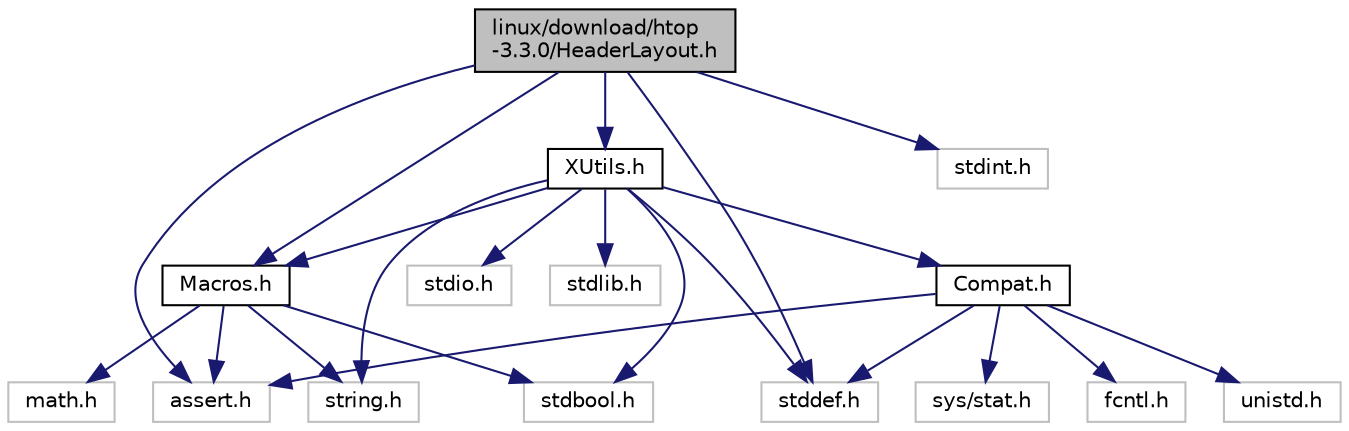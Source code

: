 digraph "linux/download/htop-3.3.0/HeaderLayout.h"
{
  edge [fontname="Helvetica",fontsize="10",labelfontname="Helvetica",labelfontsize="10"];
  node [fontname="Helvetica",fontsize="10",shape=record];
  Node0 [label="linux/download/htop\l-3.3.0/HeaderLayout.h",height=0.2,width=0.4,color="black", fillcolor="grey75", style="filled", fontcolor="black"];
  Node0 -> Node1 [color="midnightblue",fontsize="10",style="solid"];
  Node1 [label="assert.h",height=0.2,width=0.4,color="grey75", fillcolor="white", style="filled"];
  Node0 -> Node2 [color="midnightblue",fontsize="10",style="solid"];
  Node2 [label="stddef.h",height=0.2,width=0.4,color="grey75", fillcolor="white", style="filled"];
  Node0 -> Node3 [color="midnightblue",fontsize="10",style="solid"];
  Node3 [label="stdint.h",height=0.2,width=0.4,color="grey75", fillcolor="white", style="filled"];
  Node0 -> Node4 [color="midnightblue",fontsize="10",style="solid"];
  Node4 [label="Macros.h",height=0.2,width=0.4,color="black", fillcolor="white", style="filled",URL="$Macros_8h.html"];
  Node4 -> Node1 [color="midnightblue",fontsize="10",style="solid"];
  Node4 -> Node5 [color="midnightblue",fontsize="10",style="solid"];
  Node5 [label="math.h",height=0.2,width=0.4,color="grey75", fillcolor="white", style="filled"];
  Node4 -> Node6 [color="midnightblue",fontsize="10",style="solid"];
  Node6 [label="stdbool.h",height=0.2,width=0.4,color="grey75", fillcolor="white", style="filled"];
  Node4 -> Node7 [color="midnightblue",fontsize="10",style="solid"];
  Node7 [label="string.h",height=0.2,width=0.4,color="grey75", fillcolor="white", style="filled"];
  Node0 -> Node8 [color="midnightblue",fontsize="10",style="solid"];
  Node8 [label="XUtils.h",height=0.2,width=0.4,color="black", fillcolor="white", style="filled",URL="$XUtils_8h.html"];
  Node8 -> Node6 [color="midnightblue",fontsize="10",style="solid"];
  Node8 -> Node2 [color="midnightblue",fontsize="10",style="solid"];
  Node8 -> Node9 [color="midnightblue",fontsize="10",style="solid"];
  Node9 [label="stdio.h",height=0.2,width=0.4,color="grey75", fillcolor="white", style="filled"];
  Node8 -> Node10 [color="midnightblue",fontsize="10",style="solid"];
  Node10 [label="stdlib.h",height=0.2,width=0.4,color="grey75", fillcolor="white", style="filled"];
  Node8 -> Node7 [color="midnightblue",fontsize="10",style="solid"];
  Node8 -> Node11 [color="midnightblue",fontsize="10",style="solid"];
  Node11 [label="Compat.h",height=0.2,width=0.4,color="black", fillcolor="white", style="filled",URL="$Compat_8h.html"];
  Node11 -> Node1 [color="midnightblue",fontsize="10",style="solid"];
  Node11 -> Node12 [color="midnightblue",fontsize="10",style="solid"];
  Node12 [label="fcntl.h",height=0.2,width=0.4,color="grey75", fillcolor="white", style="filled"];
  Node11 -> Node2 [color="midnightblue",fontsize="10",style="solid"];
  Node11 -> Node13 [color="midnightblue",fontsize="10",style="solid"];
  Node13 [label="unistd.h",height=0.2,width=0.4,color="grey75", fillcolor="white", style="filled"];
  Node11 -> Node14 [color="midnightblue",fontsize="10",style="solid"];
  Node14 [label="sys/stat.h",height=0.2,width=0.4,color="grey75", fillcolor="white", style="filled"];
  Node8 -> Node4 [color="midnightblue",fontsize="10",style="solid"];
}

